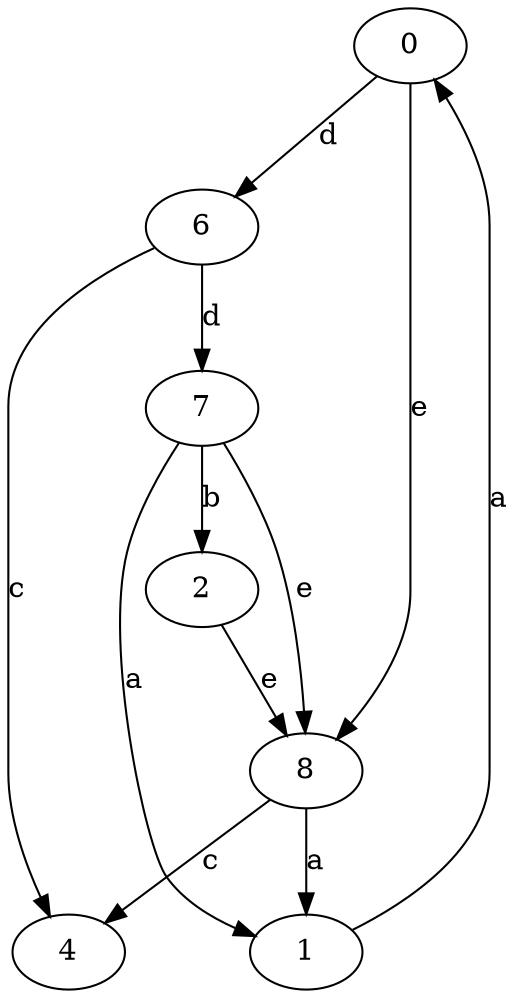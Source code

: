 strict digraph  {
0;
1;
2;
4;
6;
7;
8;
0 -> 6  [label=d];
0 -> 8  [label=e];
1 -> 0  [label=a];
2 -> 8  [label=e];
6 -> 4  [label=c];
6 -> 7  [label=d];
7 -> 1  [label=a];
7 -> 2  [label=b];
7 -> 8  [label=e];
8 -> 1  [label=a];
8 -> 4  [label=c];
}

